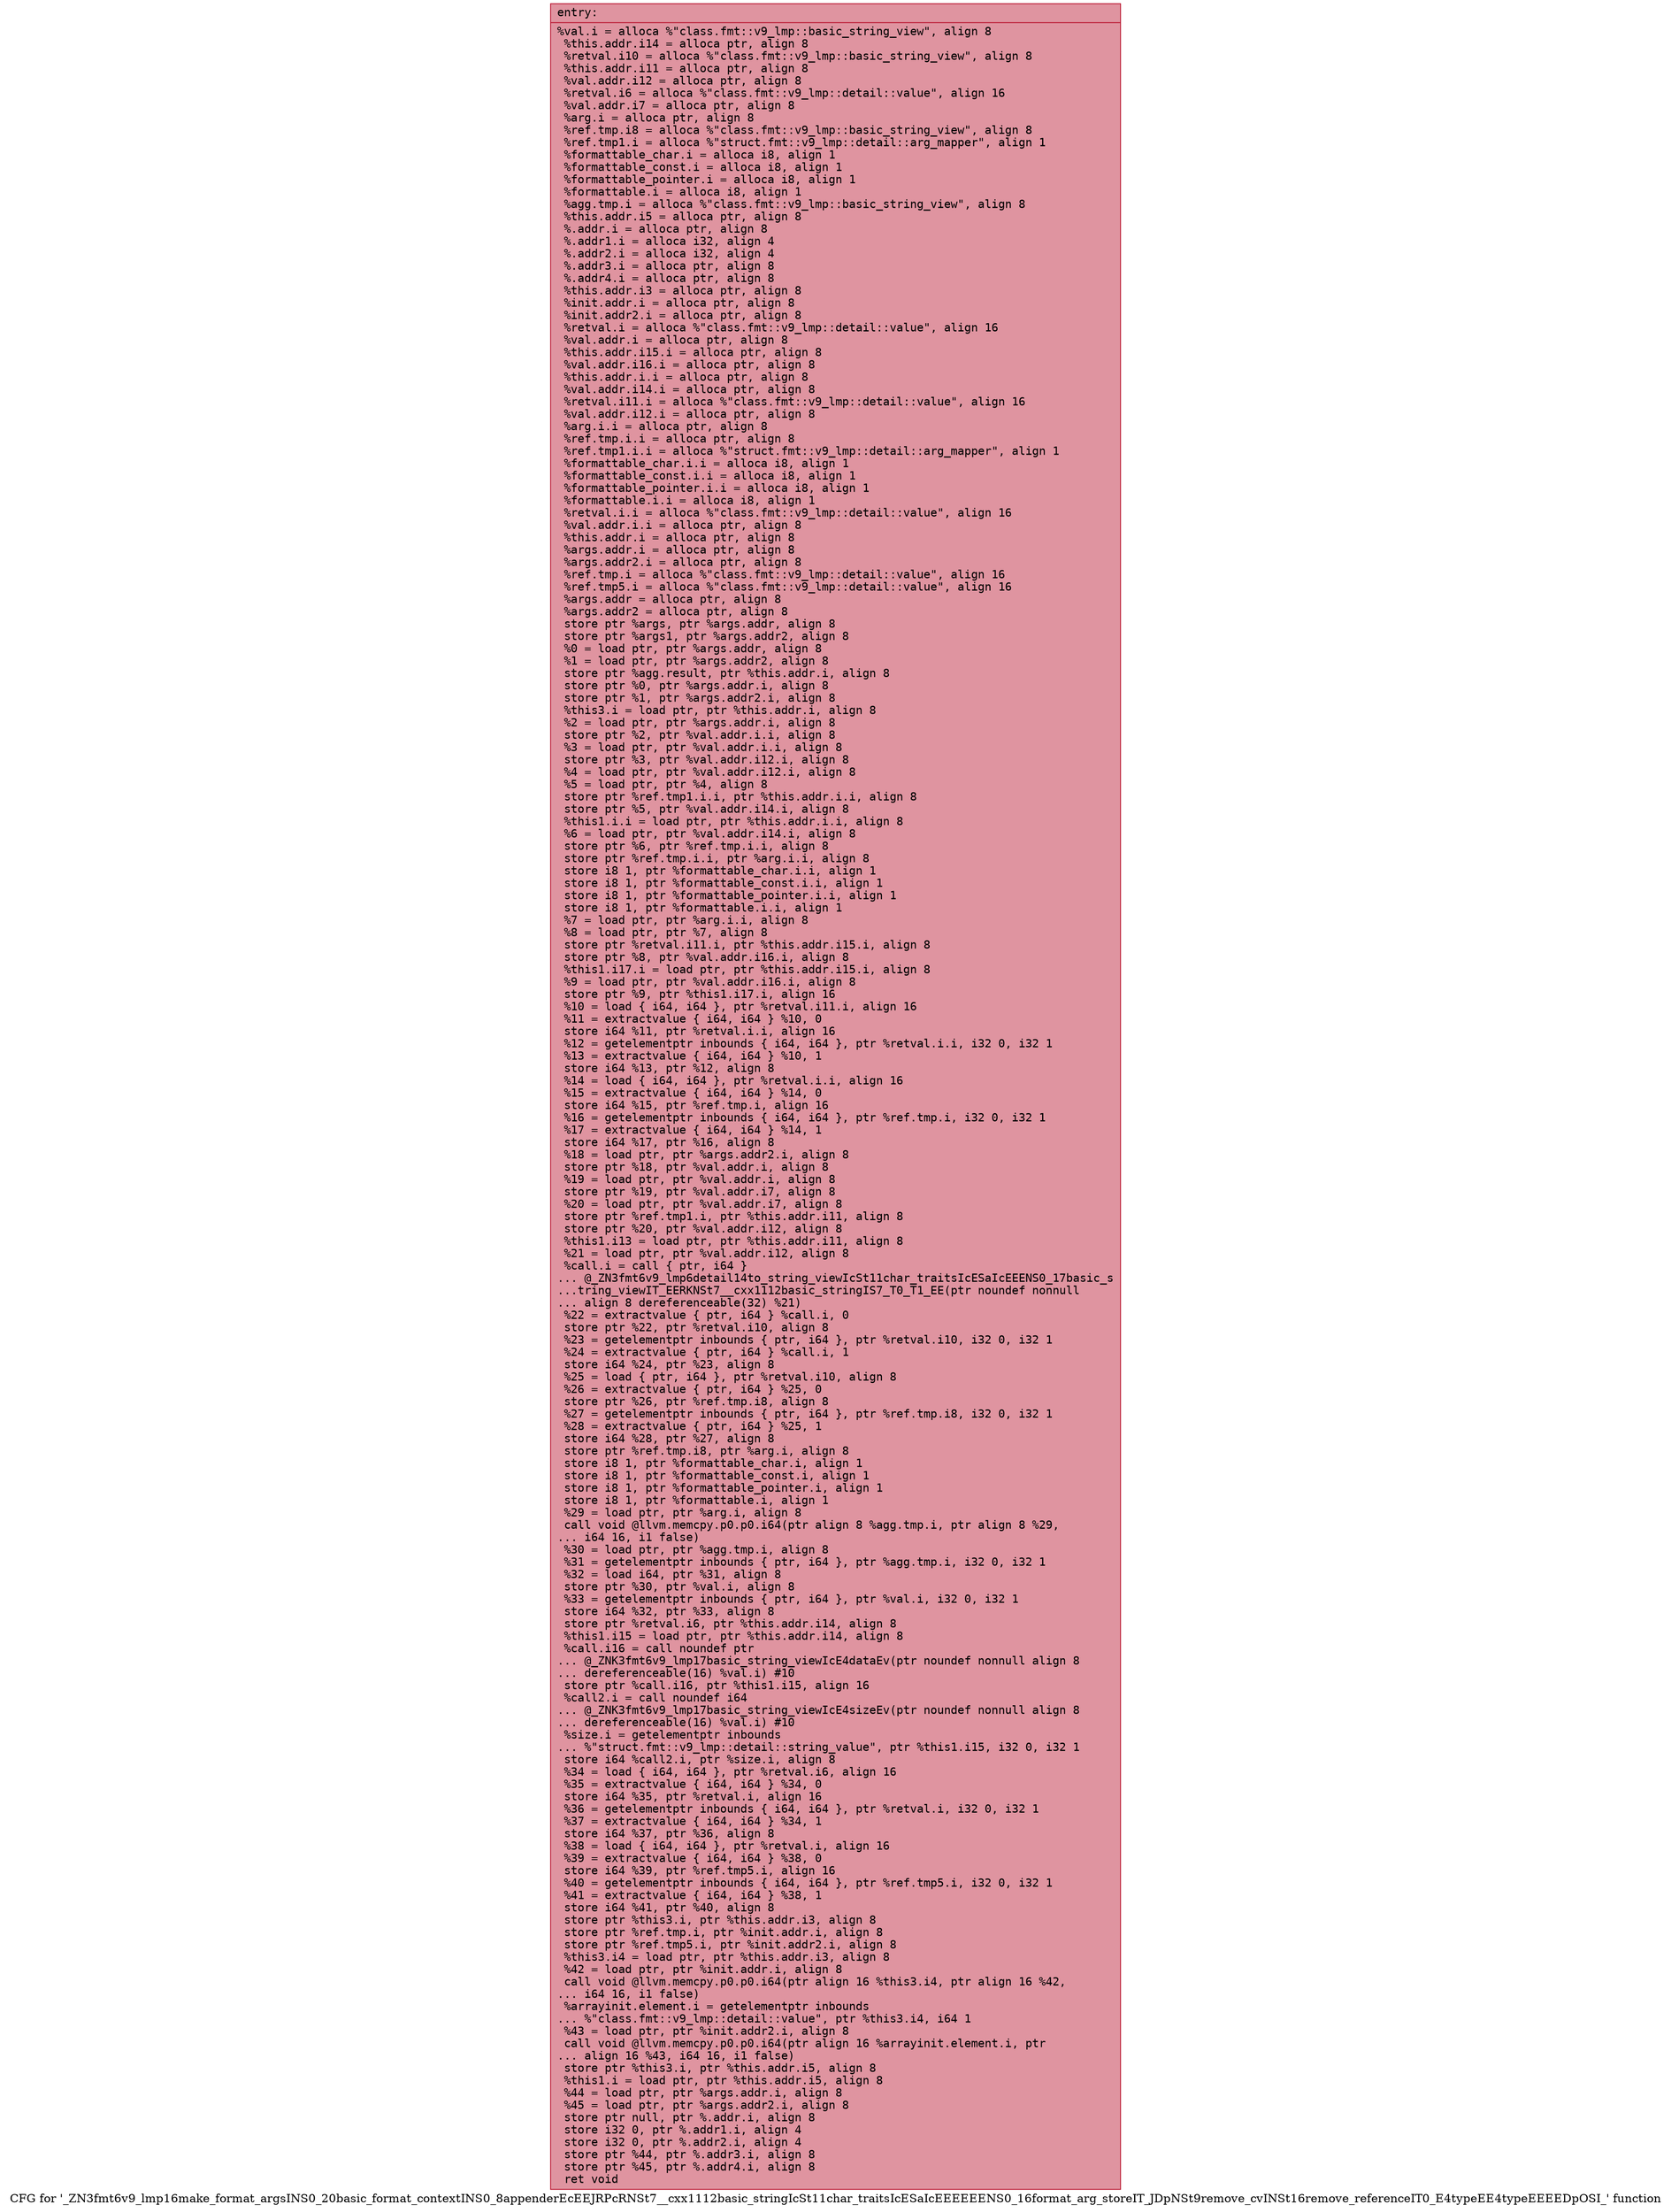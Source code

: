 digraph "CFG for '_ZN3fmt6v9_lmp16make_format_argsINS0_20basic_format_contextINS0_8appenderEcEEJRPcRNSt7__cxx1112basic_stringIcSt11char_traitsIcESaIcEEEEEENS0_16format_arg_storeIT_JDpNSt9remove_cvINSt16remove_referenceIT0_E4typeEE4typeEEEEDpOSI_' function" {
	label="CFG for '_ZN3fmt6v9_lmp16make_format_argsINS0_20basic_format_contextINS0_8appenderEcEEJRPcRNSt7__cxx1112basic_stringIcSt11char_traitsIcESaIcEEEEEENS0_16format_arg_storeIT_JDpNSt9remove_cvINSt16remove_referenceIT0_E4typeEE4typeEEEEDpOSI_' function";

	Node0x55c2ab9090b0 [shape=record,color="#b70d28ff", style=filled, fillcolor="#b70d2870" fontname="Courier",label="{entry:\l|  %val.i = alloca %\"class.fmt::v9_lmp::basic_string_view\", align 8\l  %this.addr.i14 = alloca ptr, align 8\l  %retval.i10 = alloca %\"class.fmt::v9_lmp::basic_string_view\", align 8\l  %this.addr.i11 = alloca ptr, align 8\l  %val.addr.i12 = alloca ptr, align 8\l  %retval.i6 = alloca %\"class.fmt::v9_lmp::detail::value\", align 16\l  %val.addr.i7 = alloca ptr, align 8\l  %arg.i = alloca ptr, align 8\l  %ref.tmp.i8 = alloca %\"class.fmt::v9_lmp::basic_string_view\", align 8\l  %ref.tmp1.i = alloca %\"struct.fmt::v9_lmp::detail::arg_mapper\", align 1\l  %formattable_char.i = alloca i8, align 1\l  %formattable_const.i = alloca i8, align 1\l  %formattable_pointer.i = alloca i8, align 1\l  %formattable.i = alloca i8, align 1\l  %agg.tmp.i = alloca %\"class.fmt::v9_lmp::basic_string_view\", align 8\l  %this.addr.i5 = alloca ptr, align 8\l  %.addr.i = alloca ptr, align 8\l  %.addr1.i = alloca i32, align 4\l  %.addr2.i = alloca i32, align 4\l  %.addr3.i = alloca ptr, align 8\l  %.addr4.i = alloca ptr, align 8\l  %this.addr.i3 = alloca ptr, align 8\l  %init.addr.i = alloca ptr, align 8\l  %init.addr2.i = alloca ptr, align 8\l  %retval.i = alloca %\"class.fmt::v9_lmp::detail::value\", align 16\l  %val.addr.i = alloca ptr, align 8\l  %this.addr.i15.i = alloca ptr, align 8\l  %val.addr.i16.i = alloca ptr, align 8\l  %this.addr.i.i = alloca ptr, align 8\l  %val.addr.i14.i = alloca ptr, align 8\l  %retval.i11.i = alloca %\"class.fmt::v9_lmp::detail::value\", align 16\l  %val.addr.i12.i = alloca ptr, align 8\l  %arg.i.i = alloca ptr, align 8\l  %ref.tmp.i.i = alloca ptr, align 8\l  %ref.tmp1.i.i = alloca %\"struct.fmt::v9_lmp::detail::arg_mapper\", align 1\l  %formattable_char.i.i = alloca i8, align 1\l  %formattable_const.i.i = alloca i8, align 1\l  %formattable_pointer.i.i = alloca i8, align 1\l  %formattable.i.i = alloca i8, align 1\l  %retval.i.i = alloca %\"class.fmt::v9_lmp::detail::value\", align 16\l  %val.addr.i.i = alloca ptr, align 8\l  %this.addr.i = alloca ptr, align 8\l  %args.addr.i = alloca ptr, align 8\l  %args.addr2.i = alloca ptr, align 8\l  %ref.tmp.i = alloca %\"class.fmt::v9_lmp::detail::value\", align 16\l  %ref.tmp5.i = alloca %\"class.fmt::v9_lmp::detail::value\", align 16\l  %args.addr = alloca ptr, align 8\l  %args.addr2 = alloca ptr, align 8\l  store ptr %args, ptr %args.addr, align 8\l  store ptr %args1, ptr %args.addr2, align 8\l  %0 = load ptr, ptr %args.addr, align 8\l  %1 = load ptr, ptr %args.addr2, align 8\l  store ptr %agg.result, ptr %this.addr.i, align 8\l  store ptr %0, ptr %args.addr.i, align 8\l  store ptr %1, ptr %args.addr2.i, align 8\l  %this3.i = load ptr, ptr %this.addr.i, align 8\l  %2 = load ptr, ptr %args.addr.i, align 8\l  store ptr %2, ptr %val.addr.i.i, align 8\l  %3 = load ptr, ptr %val.addr.i.i, align 8\l  store ptr %3, ptr %val.addr.i12.i, align 8\l  %4 = load ptr, ptr %val.addr.i12.i, align 8\l  %5 = load ptr, ptr %4, align 8\l  store ptr %ref.tmp1.i.i, ptr %this.addr.i.i, align 8\l  store ptr %5, ptr %val.addr.i14.i, align 8\l  %this1.i.i = load ptr, ptr %this.addr.i.i, align 8\l  %6 = load ptr, ptr %val.addr.i14.i, align 8\l  store ptr %6, ptr %ref.tmp.i.i, align 8\l  store ptr %ref.tmp.i.i, ptr %arg.i.i, align 8\l  store i8 1, ptr %formattable_char.i.i, align 1\l  store i8 1, ptr %formattable_const.i.i, align 1\l  store i8 1, ptr %formattable_pointer.i.i, align 1\l  store i8 1, ptr %formattable.i.i, align 1\l  %7 = load ptr, ptr %arg.i.i, align 8\l  %8 = load ptr, ptr %7, align 8\l  store ptr %retval.i11.i, ptr %this.addr.i15.i, align 8\l  store ptr %8, ptr %val.addr.i16.i, align 8\l  %this1.i17.i = load ptr, ptr %this.addr.i15.i, align 8\l  %9 = load ptr, ptr %val.addr.i16.i, align 8\l  store ptr %9, ptr %this1.i17.i, align 16\l  %10 = load \{ i64, i64 \}, ptr %retval.i11.i, align 16\l  %11 = extractvalue \{ i64, i64 \} %10, 0\l  store i64 %11, ptr %retval.i.i, align 16\l  %12 = getelementptr inbounds \{ i64, i64 \}, ptr %retval.i.i, i32 0, i32 1\l  %13 = extractvalue \{ i64, i64 \} %10, 1\l  store i64 %13, ptr %12, align 8\l  %14 = load \{ i64, i64 \}, ptr %retval.i.i, align 16\l  %15 = extractvalue \{ i64, i64 \} %14, 0\l  store i64 %15, ptr %ref.tmp.i, align 16\l  %16 = getelementptr inbounds \{ i64, i64 \}, ptr %ref.tmp.i, i32 0, i32 1\l  %17 = extractvalue \{ i64, i64 \} %14, 1\l  store i64 %17, ptr %16, align 8\l  %18 = load ptr, ptr %args.addr2.i, align 8\l  store ptr %18, ptr %val.addr.i, align 8\l  %19 = load ptr, ptr %val.addr.i, align 8\l  store ptr %19, ptr %val.addr.i7, align 8\l  %20 = load ptr, ptr %val.addr.i7, align 8\l  store ptr %ref.tmp1.i, ptr %this.addr.i11, align 8\l  store ptr %20, ptr %val.addr.i12, align 8\l  %this1.i13 = load ptr, ptr %this.addr.i11, align 8\l  %21 = load ptr, ptr %val.addr.i12, align 8\l  %call.i = call \{ ptr, i64 \}\l... @_ZN3fmt6v9_lmp6detail14to_string_viewIcSt11char_traitsIcESaIcEEENS0_17basic_s\l...tring_viewIT_EERKNSt7__cxx1112basic_stringIS7_T0_T1_EE(ptr noundef nonnull\l... align 8 dereferenceable(32) %21)\l  %22 = extractvalue \{ ptr, i64 \} %call.i, 0\l  store ptr %22, ptr %retval.i10, align 8\l  %23 = getelementptr inbounds \{ ptr, i64 \}, ptr %retval.i10, i32 0, i32 1\l  %24 = extractvalue \{ ptr, i64 \} %call.i, 1\l  store i64 %24, ptr %23, align 8\l  %25 = load \{ ptr, i64 \}, ptr %retval.i10, align 8\l  %26 = extractvalue \{ ptr, i64 \} %25, 0\l  store ptr %26, ptr %ref.tmp.i8, align 8\l  %27 = getelementptr inbounds \{ ptr, i64 \}, ptr %ref.tmp.i8, i32 0, i32 1\l  %28 = extractvalue \{ ptr, i64 \} %25, 1\l  store i64 %28, ptr %27, align 8\l  store ptr %ref.tmp.i8, ptr %arg.i, align 8\l  store i8 1, ptr %formattable_char.i, align 1\l  store i8 1, ptr %formattable_const.i, align 1\l  store i8 1, ptr %formattable_pointer.i, align 1\l  store i8 1, ptr %formattable.i, align 1\l  %29 = load ptr, ptr %arg.i, align 8\l  call void @llvm.memcpy.p0.p0.i64(ptr align 8 %agg.tmp.i, ptr align 8 %29,\l... i64 16, i1 false)\l  %30 = load ptr, ptr %agg.tmp.i, align 8\l  %31 = getelementptr inbounds \{ ptr, i64 \}, ptr %agg.tmp.i, i32 0, i32 1\l  %32 = load i64, ptr %31, align 8\l  store ptr %30, ptr %val.i, align 8\l  %33 = getelementptr inbounds \{ ptr, i64 \}, ptr %val.i, i32 0, i32 1\l  store i64 %32, ptr %33, align 8\l  store ptr %retval.i6, ptr %this.addr.i14, align 8\l  %this1.i15 = load ptr, ptr %this.addr.i14, align 8\l  %call.i16 = call noundef ptr\l... @_ZNK3fmt6v9_lmp17basic_string_viewIcE4dataEv(ptr noundef nonnull align 8\l... dereferenceable(16) %val.i) #10\l  store ptr %call.i16, ptr %this1.i15, align 16\l  %call2.i = call noundef i64\l... @_ZNK3fmt6v9_lmp17basic_string_viewIcE4sizeEv(ptr noundef nonnull align 8\l... dereferenceable(16) %val.i) #10\l  %size.i = getelementptr inbounds\l... %\"struct.fmt::v9_lmp::detail::string_value\", ptr %this1.i15, i32 0, i32 1\l  store i64 %call2.i, ptr %size.i, align 8\l  %34 = load \{ i64, i64 \}, ptr %retval.i6, align 16\l  %35 = extractvalue \{ i64, i64 \} %34, 0\l  store i64 %35, ptr %retval.i, align 16\l  %36 = getelementptr inbounds \{ i64, i64 \}, ptr %retval.i, i32 0, i32 1\l  %37 = extractvalue \{ i64, i64 \} %34, 1\l  store i64 %37, ptr %36, align 8\l  %38 = load \{ i64, i64 \}, ptr %retval.i, align 16\l  %39 = extractvalue \{ i64, i64 \} %38, 0\l  store i64 %39, ptr %ref.tmp5.i, align 16\l  %40 = getelementptr inbounds \{ i64, i64 \}, ptr %ref.tmp5.i, i32 0, i32 1\l  %41 = extractvalue \{ i64, i64 \} %38, 1\l  store i64 %41, ptr %40, align 8\l  store ptr %this3.i, ptr %this.addr.i3, align 8\l  store ptr %ref.tmp.i, ptr %init.addr.i, align 8\l  store ptr %ref.tmp5.i, ptr %init.addr2.i, align 8\l  %this3.i4 = load ptr, ptr %this.addr.i3, align 8\l  %42 = load ptr, ptr %init.addr.i, align 8\l  call void @llvm.memcpy.p0.p0.i64(ptr align 16 %this3.i4, ptr align 16 %42,\l... i64 16, i1 false)\l  %arrayinit.element.i = getelementptr inbounds\l... %\"class.fmt::v9_lmp::detail::value\", ptr %this3.i4, i64 1\l  %43 = load ptr, ptr %init.addr2.i, align 8\l  call void @llvm.memcpy.p0.p0.i64(ptr align 16 %arrayinit.element.i, ptr\l... align 16 %43, i64 16, i1 false)\l  store ptr %this3.i, ptr %this.addr.i5, align 8\l  %this1.i = load ptr, ptr %this.addr.i5, align 8\l  %44 = load ptr, ptr %args.addr.i, align 8\l  %45 = load ptr, ptr %args.addr2.i, align 8\l  store ptr null, ptr %.addr.i, align 8\l  store i32 0, ptr %.addr1.i, align 4\l  store i32 0, ptr %.addr2.i, align 4\l  store ptr %44, ptr %.addr3.i, align 8\l  store ptr %45, ptr %.addr4.i, align 8\l  ret void\l}"];
}
